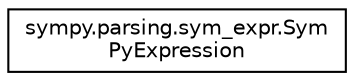 digraph "Graphical Class Hierarchy"
{
 // LATEX_PDF_SIZE
  edge [fontname="Helvetica",fontsize="10",labelfontname="Helvetica",labelfontsize="10"];
  node [fontname="Helvetica",fontsize="10",shape=record];
  rankdir="LR";
  Node0 [label="sympy.parsing.sym_expr.Sym\lPyExpression",height=0.2,width=0.4,color="black", fillcolor="white", style="filled",URL="$classsympy_1_1parsing_1_1sym__expr_1_1SymPyExpression.html",tooltip=" "];
}
